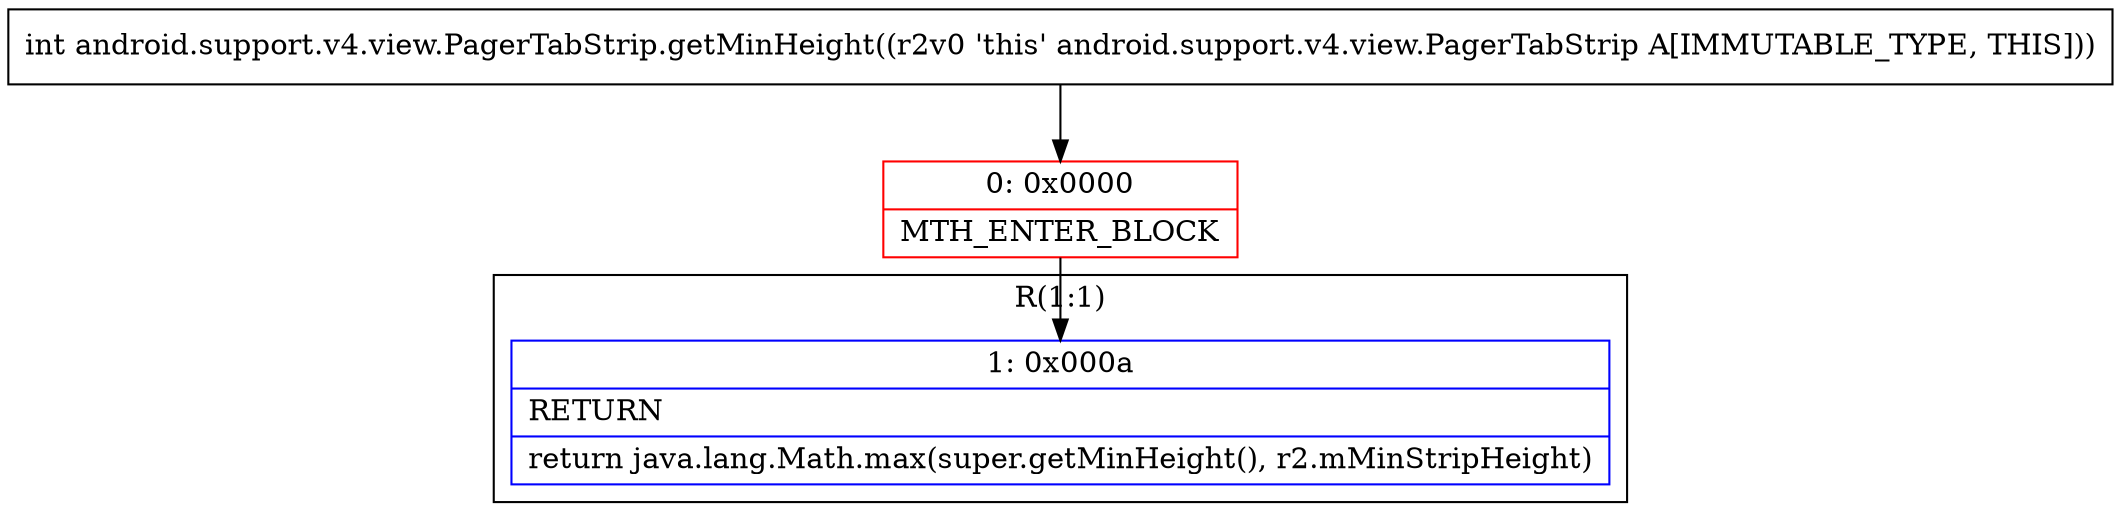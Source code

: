 digraph "CFG forandroid.support.v4.view.PagerTabStrip.getMinHeight()I" {
subgraph cluster_Region_1227780982 {
label = "R(1:1)";
node [shape=record,color=blue];
Node_1 [shape=record,label="{1\:\ 0x000a|RETURN\l|return java.lang.Math.max(super.getMinHeight(), r2.mMinStripHeight)\l}"];
}
Node_0 [shape=record,color=red,label="{0\:\ 0x0000|MTH_ENTER_BLOCK\l}"];
MethodNode[shape=record,label="{int android.support.v4.view.PagerTabStrip.getMinHeight((r2v0 'this' android.support.v4.view.PagerTabStrip A[IMMUTABLE_TYPE, THIS])) }"];
MethodNode -> Node_0;
Node_0 -> Node_1;
}

